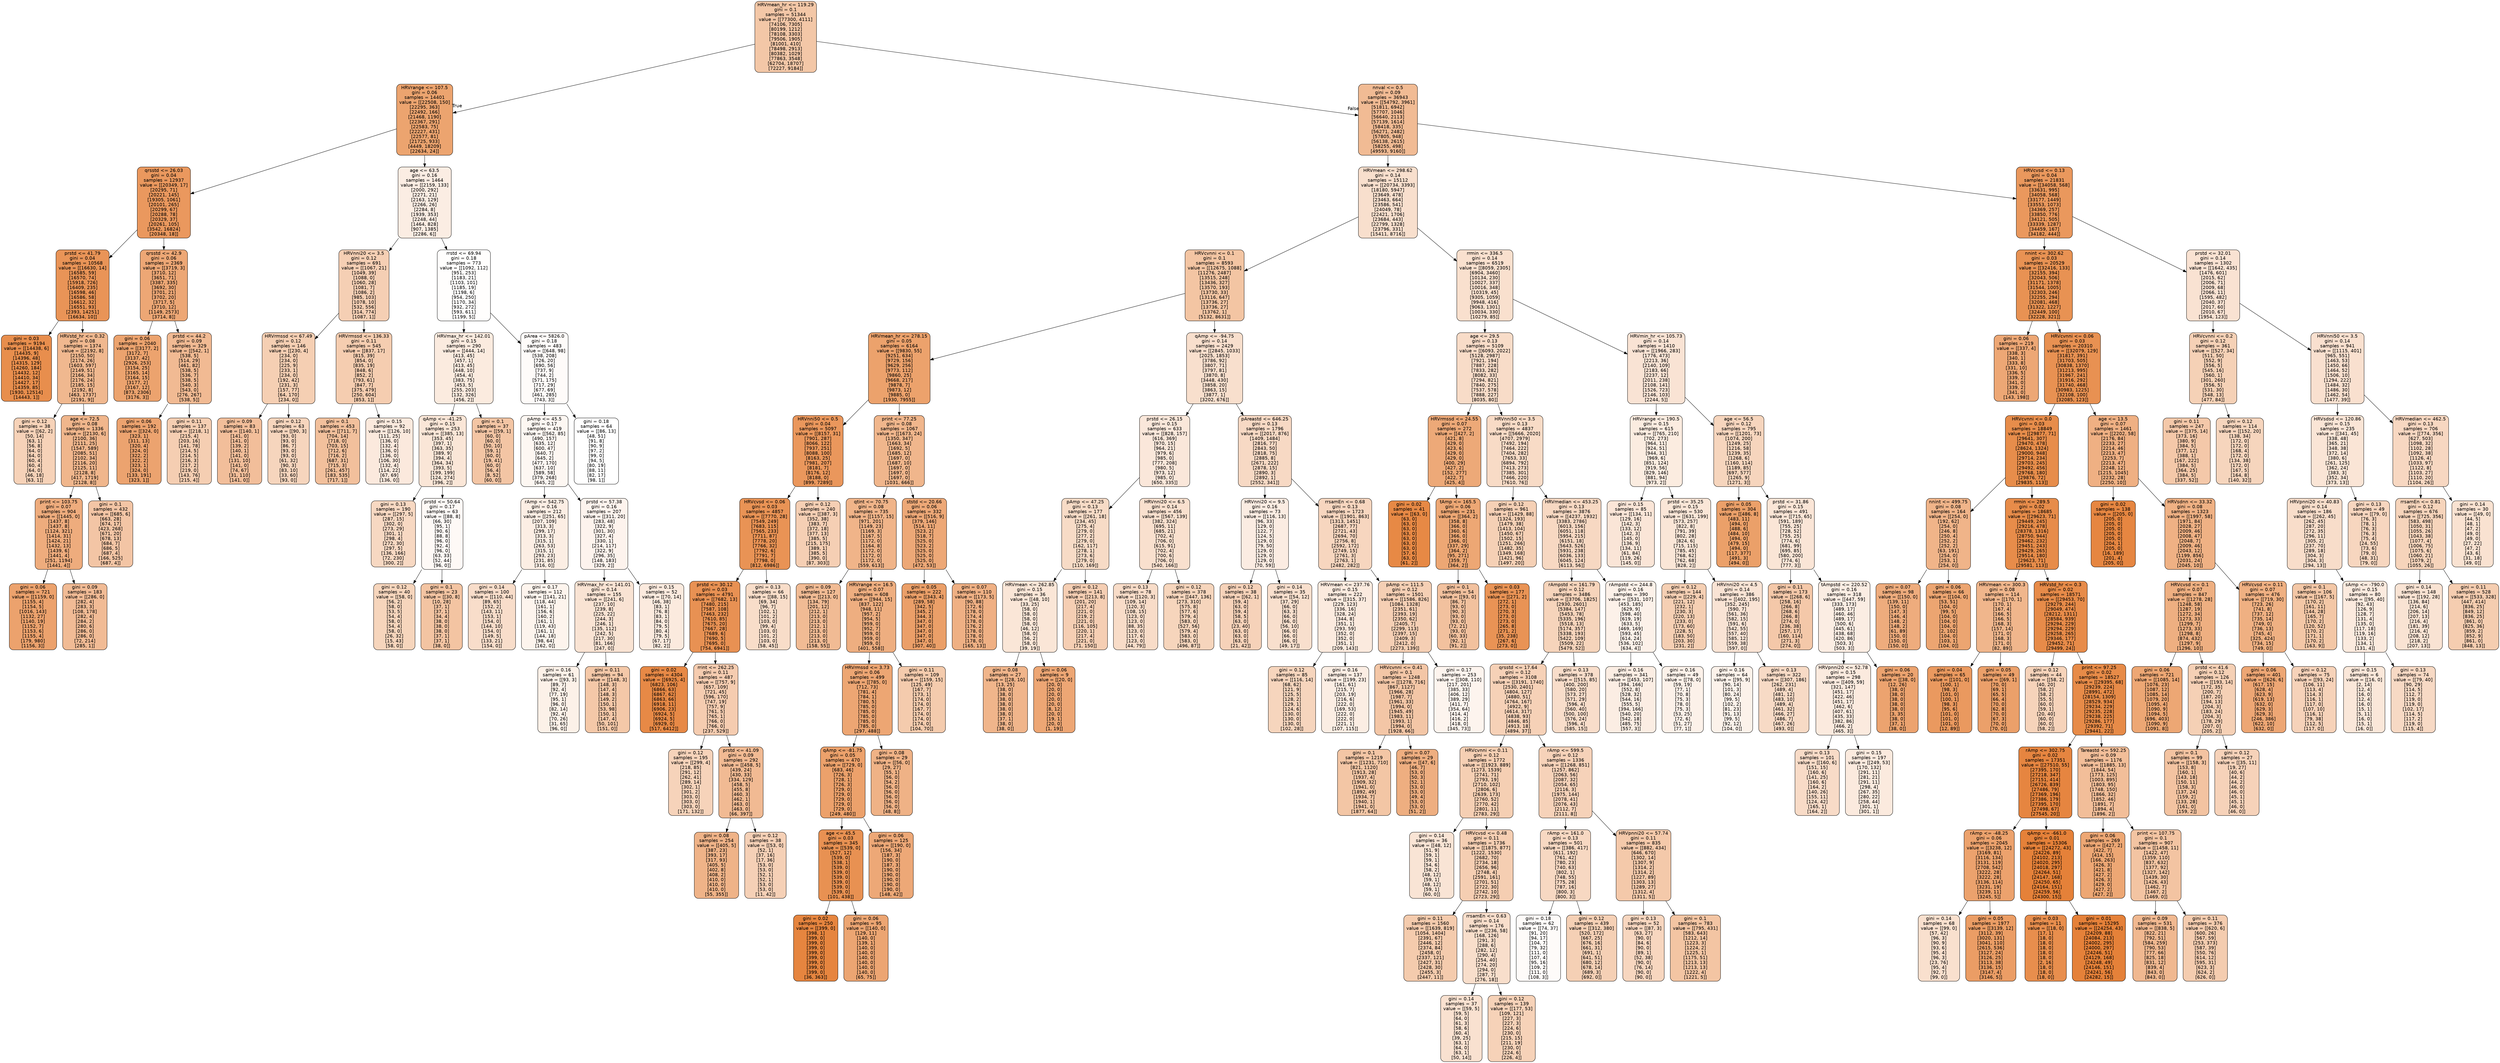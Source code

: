 digraph Tree {
node [shape=box, style="filled, rounded", color="black", fontname=helvetica] ;
edge [fontname=helvetica] ;
0 [label="HRVmean_hr <= 119.29\ngini = 0.1\nsamples = 51344\nvalue = [[77300, 4111]\n[74106, 7305]\n[80199, 1212]\n[78108, 3303]\n[79506, 1905]\n[81001, 410]\n[78498, 2913]\n[80382, 1029]\n[77863, 3548]\n[62704, 18707]\n[72227, 9184]]", fillcolor="#f3c7a7"] ;
1 [label="HRVrange <= 107.5\ngini = 0.06\nsamples = 14401\nvalue = [[22508, 150]\n[22295, 363]\n[22492, 166]\n[21468, 1190]\n[22367, 291]\n[22583, 75]\n[22227, 431]\n[22577, 81]\n[21725, 933]\n[4449, 18209]\n[22634, 24]]", fillcolor="#eca46f"] ;
0 -> 1 [labeldistance=2.5, labelangle=45, headlabel="True"] ;
9 [label="qrsstd <= 26.03\ngini = 0.04\nsamples = 12937\nvalue = [[20349, 17]\n[20295, 71]\n[20221, 145]\n[19305, 1061]\n[20101, 265]\n[20299, 67]\n[20288, 78]\n[20329, 37]\n[20261, 105]\n[3542, 16824]\n[20348, 18]]", fillcolor="#ea985e"] ;
1 -> 9 ;
31 [label="prstd <= 41.79\ngini = 0.04\nsamples = 10568\nvalue = [[16630, 14]\n[16585, 59]\n[16570, 74]\n[15918, 726]\n[16409, 235]\n[16598, 46]\n[16586, 58]\n[16612, 32]\n[16551, 93]\n[2393, 14251]\n[16634, 10]]", fillcolor="#e99457"] ;
9 -> 31 ;
33 [label="gini = 0.03\nsamples = 9194\nvalue = [[14438, 6]\n[14435, 9]\n[14396, 48]\n[14315, 129]\n[14260, 184]\n[14432, 12]\n[14410, 34]\n[14427, 17]\n[14359, 85]\n[1930, 12514]\n[14443, 1]]", fillcolor="#e88e4d"] ;
31 -> 33 ;
34 [label="HRVstd_hr <= 0.32\ngini = 0.08\nsamples = 1374\nvalue = [[2192, 8]\n[2150, 50]\n[2174, 26]\n[1603, 597]\n[2149, 51]\n[2166, 34]\n[2176, 24]\n[2185, 15]\n[2192, 8]\n[463, 1737]\n[2191, 9]]", fillcolor="#f0b88f"] ;
31 -> 34 ;
115 [label="gini = 0.12\nsamples = 38\nvalue = [[62, 2]\n[50, 14]\n[63, 1]\n[56, 8]\n[64, 0]\n[64, 0]\n[60, 4]\n[60, 4]\n[64, 0]\n[46, 18]\n[63, 1]]", fillcolor="#f6d2b8"] ;
34 -> 115 ;
116 [label="age <= 72.5\ngini = 0.08\nsamples = 1336\nvalue = [[2130, 6]\n[2100, 36]\n[2111, 25]\n[1547, 589]\n[2085, 51]\n[2102, 34]\n[2116, 20]\n[2125, 11]\n[2128, 8]\n[417, 1719]\n[2128, 8]]", fillcolor="#f0b68c"] ;
34 -> 116 ;
147 [label="print <= 103.75\ngini = 0.07\nsamples = 904\nvalue = [[1445, 0]\n[1437, 8]\n[1437, 8]\n[1124, 321]\n[1414, 31]\n[1424, 21]\n[1432, 13]\n[1439, 6]\n[1441, 4]\n[251, 1194]\n[1441, 4]]", fillcolor="#eeac7d"] ;
116 -> 147 ;
149 [label="gini = 0.06\nsamples = 721\nvalue = [[1159, 0]\n[1155, 4]\n[1154, 5]\n[1016, 143]\n[1132, 27]\n[1140, 19]\n[1152, 7]\n[1153, 6]\n[1155, 4]\n[179, 980]\n[1156, 3]]", fillcolor="#eca26d"] ;
147 -> 149 ;
150 [label="gini = 0.09\nsamples = 183\nvalue = [[286, 0]\n[282, 4]\n[283, 3]\n[108, 178]\n[282, 4]\n[284, 2]\n[280, 6]\n[286, 0]\n[286, 0]\n[72, 214]\n[285, 1]]", fillcolor="#f1bb95"] ;
147 -> 150 ;
148 [label="gini = 0.1\nsamples = 432\nvalue = [[685, 6]\n[663, 28]\n[674, 17]\n[423, 268]\n[671, 20]\n[678, 13]\n[684, 7]\n[686, 5]\n[687, 4]\n[166, 525]\n[687, 4]]", fillcolor="#f3c5a5"] ;
116 -> 148 ;
32 [label="qrsstd <= 42.9\ngini = 0.06\nsamples = 2369\nvalue = [[3719, 3]\n[3710, 12]\n[3651, 71]\n[3387, 335]\n[3692, 30]\n[3701, 21]\n[3702, 20]\n[3717, 5]\n[3710, 12]\n[1149, 2573]\n[3714, 8]]", fillcolor="#eda775"] ;
9 -> 32 ;
93 [label="gini = 0.06\nsamples = 2040\nvalue = [[3177, 2]\n[3172, 7]\n[3137, 42]\n[2926, 253]\n[3154, 25]\n[3165, 14]\n[3164, 15]\n[3177, 2]\n[3167, 12]\n[873, 2306]\n[3176, 3]]", fillcolor="#eca36e"] ;
32 -> 93 ;
94 [label="prstd <= 44.2\ngini = 0.09\nsamples = 329\nvalue = [[542, 1]\n[538, 5]\n[514, 29]\n[461, 82]\n[538, 5]\n[536, 7]\n[538, 5]\n[540, 3]\n[543, 0]\n[276, 267]\n[538, 5]]", fillcolor="#f1ba93"] ;
32 -> 94 ;
109 [label="gini = 0.06\nsamples = 192\nvalue = [[324, 0]\n[323, 1]\n[311, 13]\n[320, 4]\n[324, 0]\n[322, 2]\n[322, 2]\n[323, 1]\n[324, 0]\n[133, 191]\n[323, 1]]", fillcolor="#eca36f"] ;
94 -> 109 ;
110 [label="gini = 0.11\nsamples = 137\nvalue = [[218, 1]\n[215, 4]\n[203, 16]\n[141, 78]\n[214, 5]\n[214, 5]\n[216, 3]\n[217, 2]\n[219, 0]\n[143, 76]\n[215, 4]]", fillcolor="#f5ceb2"] ;
94 -> 110 ;
10 [label="age <= 63.5\ngini = 0.16\nsamples = 1464\nvalue = [[2159, 133]\n[2000, 292]\n[2271, 21]\n[2163, 129]\n[2266, 26]\n[2284, 8]\n[1939, 353]\n[2248, 44]\n[1464, 828]\n[907, 1385]\n[2286, 6]]", fillcolor="#fbede3"] ;
1 -> 10 ;
27 [label="HRVnni20 <= 3.5\ngini = 0.12\nsamples = 691\nvalue = [[1067, 21]\n[1049, 39]\n[1088, 0]\n[1060, 28]\n[1081, 7]\n[1086, 2]\n[985, 103]\n[1078, 10]\n[532, 556]\n[314, 774]\n[1087, 1]]", fillcolor="#f5cfb4"] ;
10 -> 27 ;
193 [label="HRVrmssd <= 67.49\ngini = 0.12\nsamples = 146\nvalue = [[230, 4]\n[234, 0]\n[234, 0]\n[225, 9]\n[233, 1]\n[234, 0]\n[192, 42]\n[231, 3]\n[157, 77]\n[64, 170]\n[234, 0]]", fillcolor="#f5cfb3"] ;
27 -> 193 ;
197 [label="gini = 0.09\nsamples = 83\nvalue = [[140, 1]\n[141, 0]\n[141, 0]\n[139, 2]\n[140, 1]\n[141, 0]\n[131, 10]\n[141, 0]\n[74, 67]\n[31, 110]\n[141, 0]]", fillcolor="#f2be9a"] ;
193 -> 197 ;
198 [label="gini = 0.12\nsamples = 63\nvalue = [[90, 3]\n[93, 0]\n[93, 0]\n[86, 7]\n[93, 0]\n[93, 0]\n[61, 32]\n[90, 3]\n[83, 10]\n[33, 60]\n[93, 0]]", fillcolor="#f6d5bd"] ;
193 -> 198 ;
194 [label="HRVrmssd <= 136.33\ngini = 0.11\nsamples = 545\nvalue = [[837, 17]\n[815, 39]\n[854, 0]\n[835, 19]\n[848, 6]\n[852, 2]\n[793, 61]\n[847, 7]\n[375, 479]\n[250, 604]\n[853, 1]]", fillcolor="#f5cdb0"] ;
27 -> 194 ;
195 [label="gini = 0.1\nsamples = 453\nvalue = [[711, 7]\n[704, 14]\n[718, 0]\n[703, 15]\n[712, 6]\n[716, 2]\n[687, 31]\n[715, 3]\n[261, 457]\n[183, 535]\n[717, 1]]", fillcolor="#f2c09c"] ;
194 -> 195 ;
196 [label="gini = 0.15\nsamples = 92\nvalue = [[126, 10]\n[111, 25]\n[136, 0]\n[132, 4]\n[136, 0]\n[136, 0]\n[106, 30]\n[132, 4]\n[114, 22]\n[67, 69]\n[136, 0]]", fillcolor="#fbe9dd"] ;
194 -> 196 ;
28 [label="rrstd <= 69.94\ngini = 0.18\nsamples = 773\nvalue = [[1092, 112]\n[951, 253]\n[1183, 21]\n[1103, 101]\n[1185, 19]\n[1198, 6]\n[954, 250]\n[1170, 34]\n[932, 272]\n[593, 611]\n[1199, 5]]", fillcolor="#fffefd"] ;
10 -> 28 ;
37 [label="HRVmax_hr <= 142.01\ngini = 0.15\nsamples = 290\nvalue = [[444, 14]\n[413, 45]\n[457, 1]\n[413, 45]\n[448, 10]\n[454, 4]\n[383, 75]\n[453, 5]\n[255, 203]\n[132, 326]\n[456, 2]]", fillcolor="#fbebdf"] ;
28 -> 37 ;
89 [label="qAmp <= -41.25\ngini = 0.15\nsamples = 253\nvalue = [[385, 13]\n[353, 45]\n[397, 1]\n[363, 35]\n[389, 9]\n[394, 4]\n[364, 34]\n[393, 5]\n[199, 199]\n[124, 274]\n[396, 2]]", fillcolor="#fae6d7"] ;
37 -> 89 ;
143 [label="gini = 0.13\nsamples = 190\nvalue = [[297, 5]\n[287, 15]\n[302, 0]\n[273, 29]\n[301, 1]\n[298, 4]\n[272, 30]\n[297, 5]\n[136, 166]\n[72, 230]\n[300, 2]]", fillcolor="#f7d8c2"] ;
89 -> 143 ;
144 [label="prstd <= 50.64\ngini = 0.17\nsamples = 63\nvalue = [[88, 8]\n[66, 30]\n[95, 1]\n[90, 6]\n[88, 8]\n[96, 0]\n[92, 4]\n[96, 0]\n[63, 33]\n[52, 44]\n[96, 0]]", fillcolor="#fef9f6"] ;
89 -> 144 ;
145 [label="gini = 0.12\nsamples = 40\nvalue = [[58, 0]\n[56, 2]\n[58, 0]\n[53, 5]\n[54, 4]\n[58, 0]\n[54, 4]\n[58, 0]\n[26, 32]\n[15, 43]\n[58, 0]]", fillcolor="#f6d5bc"] ;
144 -> 145 ;
146 [label="gini = 0.1\nsamples = 23\nvalue = [[30, 8]\n[10, 28]\n[37, 1]\n[37, 1]\n[34, 4]\n[38, 0]\n[38, 0]\n[38, 0]\n[37, 1]\n[37, 1]\n[38, 0]]", fillcolor="#f3c4a2"] ;
144 -> 146 ;
90 [label="gini = 0.1\nsamples = 37\nvalue = [[59, 1]\n[60, 0]\n[60, 0]\n[50, 10]\n[59, 1]\n[60, 0]\n[19, 41]\n[60, 0]\n[56, 4]\n[8, 52]\n[60, 0]]", fillcolor="#f3c5a4"] ;
37 -> 90 ;
38 [label="pArea <= 5826.0\ngini = 0.18\nsamples = 483\nvalue = [[648, 98]\n[538, 208]\n[726, 20]\n[690, 56]\n[737, 9]\n[744, 2]\n[571, 175]\n[717, 29]\n[677, 69]\n[461, 285]\n[743, 3]]", fillcolor="#fefbf9"] ;
28 -> 38 ;
125 [label="pAmp <= 45.5\ngini = 0.17\nsamples = 419\nvalue = [[562, 85]\n[490, 157]\n[635, 12]\n[600, 47]\n[640, 7]\n[645, 2]\n[477, 170]\n[637, 10]\n[589, 58]\n[379, 268]\n[645, 2]]", fillcolor="#fdf7f2"] ;
38 -> 125 ;
127 [label="rAmp <= 542.75\ngini = 0.16\nsamples = 212\nvalue = [[251, 65]\n[207, 109]\n[313, 3]\n[299, 17]\n[313, 3]\n[315, 1]\n[263, 53]\n[315, 1]\n[293, 23]\n[231, 85]\n[316, 0]]", fillcolor="#fceee4"] ;
125 -> 127 ;
191 [label="gini = 0.14\nsamples = 100\nvalue = [[110, 44]\n[89, 65]\n[152, 2]\n[143, 11]\n[153, 1]\n[154, 0]\n[144, 10]\n[154, 0]\n[149, 5]\n[133, 21]\n[154, 0]]", fillcolor="#f8ddca"] ;
127 -> 191 ;
192 [label="gini = 0.17\nsamples = 112\nvalue = [[141, 21]\n[118, 44]\n[161, 1]\n[156, 6]\n[160, 2]\n[161, 1]\n[119, 43]\n[161, 1]\n[144, 18]\n[98, 64]\n[162, 0]]", fillcolor="#fdf4ed"] ;
127 -> 192 ;
128 [label="prstd <= 57.38\ngini = 0.16\nsamples = 207\nvalue = [[311, 20]\n[283, 48]\n[322, 9]\n[301, 30]\n[327, 4]\n[330, 1]\n[214, 117]\n[322, 9]\n[296, 35]\n[148, 183]\n[329, 2]]", fillcolor="#fdf3ed"] ;
125 -> 128 ;
129 [label="HRVmax_hr <= 141.01\ngini = 0.14\nsamples = 155\nvalue = [[241, 6]\n[237, 10]\n[239, 8]\n[225, 22]\n[244, 3]\n[246, 1]\n[135, 112]\n[242, 5]\n[217, 30]\n[81, 166]\n[247, 0]]", fillcolor="#f9e3d3"] ;
128 -> 129 ;
131 [label="gini = 0.16\nsamples = 61\nvalue = [[93, 3]\n[89, 7]\n[92, 4]\n[77, 19]\n[95, 1]\n[96, 0]\n[82, 14]\n[92, 4]\n[70, 26]\n[31, 65]\n[96, 0]]", fillcolor="#fcf1e8"] ;
129 -> 131 ;
132 [label="gini = 0.11\nsamples = 94\nvalue = [[148, 3]\n[148, 3]\n[147, 4]\n[148, 3]\n[149, 2]\n[150, 1]\n[53, 98]\n[150, 1]\n[147, 4]\n[50, 101]\n[151, 0]]", fillcolor="#f4c8a8"] ;
129 -> 132 ;
130 [label="gini = 0.15\nsamples = 52\nvalue = [[70, 14]\n[46, 38]\n[83, 1]\n[76, 8]\n[83, 1]\n[84, 0]\n[79, 5]\n[80, 4]\n[79, 5]\n[67, 17]\n[82, 2]]", fillcolor="#fbeade"] ;
128 -> 130 ;
126 [label="gini = 0.18\nsamples = 64\nvalue = [[86, 13]\n[48, 51]\n[91, 8]\n[90, 9]\n[97, 2]\n[99, 0]\n[94, 5]\n[80, 19]\n[88, 11]\n[82, 17]\n[98, 1]]", fillcolor="#ffffff"] ;
38 -> 126 ;
2 [label="nnval <= 0.5\ngini = 0.09\nsamples = 36943\nvalue = [[54792, 3961]\n[51811, 6942]\n[57707, 1046]\n[56640, 2113]\n[57139, 1614]\n[58418, 335]\n[56271, 2482]\n[57805, 948]\n[56138, 2615]\n[58255, 498]\n[49593, 9160]]", fillcolor="#f1bb94"] ;
0 -> 2 [labeldistance=2.5, labelangle=-45, headlabel="False"] ;
3 [label="HRVmean <= 298.62\ngini = 0.14\nsamples = 15112\nvalue = [[20734, 3393]\n[18180, 5947]\n[23649, 478]\n[23463, 664]\n[23586, 541]\n[24049, 78]\n[22421, 1706]\n[23684, 443]\n[22799, 1328]\n[23796, 331]\n[15411, 8716]]", fillcolor="#f8dfcd"] ;
2 -> 3 ;
5 [label="HRVcvnni <= 0.1\ngini = 0.1\nsamples = 8593\nvalue = [[12675, 1088]\n[11276, 2487]\n[13515, 248]\n[13436, 327]\n[13570, 193]\n[13730, 33]\n[13116, 647]\n[13736, 27]\n[13736, 27]\n[13762, 1]\n[5132, 8631]]", fillcolor="#f3c5a3"] ;
3 -> 5 ;
7 [label="HRVmean_hr <= 278.15\ngini = 0.05\nsamples = 6164\nvalue = [[9830, 55]\n[9251, 634]\n[9729, 156]\n[9629, 256]\n[9773, 112]\n[9860, 25]\n[9668, 217]\n[9878, 7]\n[9873, 12]\n[9885, 0]\n[1930, 7955]]", fillcolor="#eca26c"] ;
5 -> 7 ;
11 [label="HRVnni50 <= 0.5\ngini = 0.04\nsamples = 5097\nvalue = [[8157, 31]\n[7901, 287]\n[8066, 122]\n[7937, 251]\n[8088, 100]\n[8163, 25]\n[7981, 207]\n[8181, 7]\n[8176, 12]\n[8188, 0]\n[899, 7289]]", fillcolor="#ea975c"] ;
7 -> 11 ;
35 [label="HRVcvsd <= 0.06\ngini = 0.03\nsamples = 4857\nvalue = [[7770, 28]\n[7549, 249]\n[7683, 115]\n[7565, 233]\n[7711, 87]\n[7778, 20]\n[7766, 32]\n[7792, 6]\n[7791, 7]\n[7798, 0]\n[812, 6986]]", fillcolor="#e99355"] ;
11 -> 35 ;
69 [label="prstd <= 30.12\ngini = 0.03\nsamples = 4791\nvalue = [[7682, 13]\n[7480, 215]\n[7587, 108]\n[7463, 232]\n[7610, 85]\n[7675, 20]\n[7667, 28]\n[7689, 6]\n[7690, 5]\n[7695, 0]\n[754, 6941]]", fillcolor="#e89153"] ;
35 -> 69 ;
71 [label="gini = 0.02\nsamples = 4304\nvalue = [[6925, 4]\n[6823, 106]\n[6866, 63]\n[6867, 62]\n[6863, 66]\n[6918, 11]\n[6906, 23]\n[6924, 5]\n[6924, 5]\n[6929, 0]\n[517, 6412]]", fillcolor="#e78946"] ;
69 -> 71 ;
72 [label="rrint <= 262.25\ngini = 0.11\nsamples = 487\nvalue = [[757, 9]\n[657, 109]\n[721, 45]\n[596, 170]\n[747, 19]\n[757, 9]\n[761, 5]\n[765, 1]\n[766, 0]\n[766, 0]\n[237, 529]]", fillcolor="#f5ccb0"] ;
69 -> 72 ;
73 [label="gini = 0.12\nsamples = 195\nvalue = [[299, 4]\n[218, 85]\n[291, 12]\n[262, 41]\n[289, 14]\n[302, 1]\n[301, 2]\n[303, 0]\n[303, 0]\n[303, 0]\n[171, 132]]", fillcolor="#f6d3ba"] ;
72 -> 73 ;
74 [label="prstd <= 41.09\ngini = 0.09\nsamples = 292\nvalue = [[458, 5]\n[439, 24]\n[430, 33]\n[334, 129]\n[458, 5]\n[455, 8]\n[460, 3]\n[462, 1]\n[463, 0]\n[463, 0]\n[66, 397]]", fillcolor="#f1ba93"] ;
72 -> 74 ;
185 [label="gini = 0.08\nsamples = 254\nvalue = [[405, 5]\n[387, 23]\n[393, 17]\n[317, 93]\n[405, 5]\n[402, 8]\n[408, 2]\n[410, 0]\n[410, 0]\n[410, 0]\n[55, 355]]", fillcolor="#efb388"] ;
74 -> 185 ;
186 [label="gini = 0.12\nsamples = 38\nvalue = [[53, 0]\n[52, 1]\n[37, 16]\n[17, 36]\n[53, 0]\n[53, 0]\n[52, 1]\n[52, 1]\n[53, 0]\n[53, 0]\n[11, 42]]", fillcolor="#f5d0b6"] ;
74 -> 186 ;
70 [label="gini = 0.13\nsamples = 66\nvalue = [[88, 15]\n[69, 34]\n[96, 7]\n[102, 1]\n[101, 2]\n[103, 0]\n[99, 4]\n[103, 0]\n[101, 2]\n[103, 0]\n[58, 45]]", fillcolor="#f8ddc9"] ;
35 -> 70 ;
36 [label="gini = 0.12\nsamples = 240\nvalue = [[387, 3]\n[352, 38]\n[383, 7]\n[372, 18]\n[377, 13]\n[385, 5]\n[215, 175]\n[389, 1]\n[385, 5]\n[390, 0]\n[87, 303]]", fillcolor="#f5cfb4"] ;
11 -> 36 ;
12 [label="print <= 77.25\ngini = 0.08\nsamples = 1067\nvalue = [[1673, 24]\n[1350, 347]\n[1663, 34]\n[1692, 5]\n[1685, 12]\n[1697, 0]\n[1687, 10]\n[1697, 0]\n[1697, 0]\n[1697, 0]\n[1031, 666]]", fillcolor="#f0b68c"] ;
7 -> 12 ;
47 [label="qtint <= 70.75\ngini = 0.08\nsamples = 735\nvalue = [[1157, 15]\n[971, 201]\n[1149, 23]\n[1169, 3]\n[1167, 5]\n[1172, 0]\n[1164, 8]\n[1172, 0]\n[1172, 0]\n[1172, 0]\n[559, 613]]", fillcolor="#f0b489"] ;
12 -> 47 ;
91 [label="gini = 0.09\nsamples = 127\nvalue = [[213, 0]\n[134, 79]\n[201, 12]\n[212, 1]\n[213, 0]\n[213, 0]\n[212, 1]\n[213, 0]\n[213, 0]\n[213, 0]\n[158, 55]]", fillcolor="#f1bb94"] ;
47 -> 91 ;
92 [label="HRVrange <= 16.5\ngini = 0.07\nsamples = 608\nvalue = [[944, 15]\n[837, 122]\n[948, 11]\n[957, 2]\n[954, 5]\n[959, 0]\n[952, 7]\n[959, 0]\n[959, 0]\n[959, 0]\n[401, 558]]", fillcolor="#eeae80"] ;
47 -> 92 ;
177 [label="HRVrmssd <= 3.73\ngini = 0.06\nsamples = 499\nvalue = [[785, 0]\n[712, 73]\n[781, 4]\n[784, 1]\n[780, 5]\n[785, 0]\n[785, 0]\n[785, 0]\n[785, 0]\n[785, 0]\n[297, 488]]", fillcolor="#eda673"] ;
92 -> 177 ;
179 [label="qAmp <= -81.75\ngini = 0.05\nsamples = 470\nvalue = [[729, 0]\n[683, 46]\n[726, 3]\n[728, 1]\n[726, 3]\n[729, 0]\n[729, 0]\n[729, 0]\n[729, 0]\n[729, 0]\n[249, 480]]", fillcolor="#eca16b"] ;
177 -> 179 ;
181 [label="age <= 45.5\ngini = 0.03\nsamples = 345\nvalue = [[539, 0]\n[527, 12]\n[539, 0]\n[538, 1]\n[539, 0]\n[539, 0]\n[539, 0]\n[539, 0]\n[539, 0]\n[539, 0]\n[101, 438]]", fillcolor="#e89152"] ;
179 -> 181 ;
183 [label="gini = 0.02\nsamples = 250\nvalue = [[399, 0]\n[398, 1]\n[399, 0]\n[399, 0]\n[399, 0]\n[399, 0]\n[399, 0]\n[399, 0]\n[399, 0]\n[399, 0]\n[36, 363]]", fillcolor="#e6853f"] ;
181 -> 183 ;
184 [label="gini = 0.06\nsamples = 95\nvalue = [[140, 0]\n[129, 11]\n[140, 0]\n[139, 1]\n[140, 0]\n[140, 0]\n[140, 0]\n[140, 0]\n[140, 0]\n[140, 0]\n[65, 75]]", fillcolor="#eca572"] ;
181 -> 184 ;
182 [label="gini = 0.06\nsamples = 125\nvalue = [[190, 0]\n[156, 34]\n[187, 3]\n[190, 0]\n[187, 3]\n[190, 0]\n[190, 0]\n[190, 0]\n[190, 0]\n[190, 0]\n[148, 42]]", fillcolor="#eda877"] ;
179 -> 182 ;
180 [label="gini = 0.08\nsamples = 29\nvalue = [[56, 0]\n[29, 27]\n[55, 1]\n[56, 0]\n[54, 2]\n[56, 0]\n[56, 0]\n[56, 0]\n[56, 0]\n[56, 0]\n[48, 8]]", fillcolor="#efb286"] ;
177 -> 180 ;
178 [label="gini = 0.11\nsamples = 109\nvalue = [[159, 15]\n[125, 49]\n[167, 7]\n[173, 1]\n[174, 0]\n[174, 0]\n[167, 7]\n[174, 0]\n[174, 0]\n[174, 0]\n[104, 70]]", fillcolor="#f4cbad"] ;
92 -> 178 ;
48 [label="ststd <= 20.66\ngini = 0.06\nsamples = 332\nvalue = [[516, 9]\n[379, 146]\n[514, 11]\n[523, 2]\n[518, 7]\n[525, 0]\n[523, 2]\n[525, 0]\n[525, 0]\n[525, 0]\n[472, 53]]", fillcolor="#eda877"] ;
12 -> 48 ;
189 [label="gini = 0.05\nsamples = 222\nvalue = [[343, 4]\n[289, 58]\n[342, 5]\n[345, 2]\n[344, 3]\n[347, 0]\n[347, 0]\n[347, 0]\n[347, 0]\n[347, 0]\n[307, 40]]", fillcolor="#eb9f68"] ;
48 -> 189 ;
190 [label="gini = 0.07\nsamples = 110\nvalue = [[173, 5]\n[90, 88]\n[172, 6]\n[178, 0]\n[174, 4]\n[178, 0]\n[176, 2]\n[178, 0]\n[178, 0]\n[178, 0]\n[165, 13]]", fillcolor="#efb084"] ;
48 -> 190 ;
8 [label="qAmp <= -94.75\ngini = 0.14\nsamples = 2429\nvalue = [[2845, 1033]\n[2025, 1853]\n[3786, 92]\n[3807, 71]\n[3797, 81]\n[3870, 8]\n[3448, 430]\n[3858, 20]\n[3863, 15]\n[3877, 1]\n[3202, 676]]", fillcolor="#f8dfcd"] ;
5 -> 8 ;
39 [label="prstd <= 26.15\ngini = 0.15\nsamples = 633\nvalue = [[828, 157]\n[616, 369]\n[970, 15]\n[964, 21]\n[979, 6]\n[985, 0]\n[777, 208]\n[980, 5]\n[973, 12]\n[985, 0]\n[650, 335]]", fillcolor="#fae7da"] ;
8 -> 39 ;
49 [label="pAmp <= 47.25\ngini = 0.13\nsamples = 177\nvalue = [[261, 18]\n[234, 45]\n[275, 4]\n[279, 0]\n[277, 2]\n[279, 0]\n[162, 117]\n[278, 1]\n[273, 6]\n[279, 0]\n[110, 169]]", fillcolor="#f7dbc6"] ;
39 -> 49 ;
151 [label="HRVmean <= 262.85\ngini = 0.15\nsamples = 36\nvalue = [[48, 10]\n[33, 25]\n[58, 0]\n[58, 0]\n[58, 0]\n[58, 0]\n[46, 12]\n[58, 0]\n[56, 2]\n[58, 0]\n[39, 19]]", fillcolor="#fae6d7"] ;
49 -> 151 ;
153 [label="gini = 0.08\nsamples = 27\nvalue = [[28, 10]\n[13, 25]\n[38, 0]\n[38, 0]\n[38, 0]\n[38, 0]\n[38, 0]\n[38, 0]\n[37, 1]\n[38, 0]\n[38, 0]]", fillcolor="#f0b58b"] ;
151 -> 153 ;
154 [label="gini = 0.06\nsamples = 9\nvalue = [[20, 0]\n[20, 0]\n[20, 0]\n[20, 0]\n[20, 0]\n[20, 0]\n[8, 12]\n[20, 0]\n[19, 1]\n[20, 0]\n[1, 19]]", fillcolor="#eda674"] ;
151 -> 154 ;
152 [label="gini = 0.12\nsamples = 141\nvalue = [[213, 8]\n[201, 20]\n[217, 4]\n[221, 0]\n[219, 2]\n[221, 0]\n[116, 105]\n[220, 1]\n[217, 4]\n[221, 0]\n[71, 150]]", fillcolor="#f5ceb3"] ;
49 -> 152 ;
50 [label="HRVnni20 <= 6.5\ngini = 0.14\nsamples = 456\nvalue = [[567, 139]\n[382, 324]\n[695, 11]\n[685, 21]\n[702, 4]\n[706, 0]\n[615, 91]\n[702, 4]\n[700, 6]\n[706, 0]\n[540, 166]]", fillcolor="#f9e0ce"] ;
39 -> 50 ;
53 [label="gini = 0.13\nsamples = 78\nvalue = [[120, 3]\n[109, 14]\n[120, 3]\n[108, 15]\n[123, 0]\n[123, 0]\n[88, 35]\n[123, 0]\n[117, 6]\n[123, 0]\n[44, 79]]", fillcolor="#f8dcc8"] ;
50 -> 53 ;
54 [label="gini = 0.12\nsamples = 378\nvalue = [[447, 136]\n[273, 310]\n[575, 8]\n[577, 6]\n[579, 4]\n[583, 0]\n[527, 56]\n[579, 4]\n[583, 0]\n[583, 0]\n[496, 87]]", fillcolor="#f6d5bc"] ;
50 -> 54 ;
40 [label="pAreastd <= 646.25\ngini = 0.13\nsamples = 1796\nvalue = [[2017, 876]\n[1409, 1484]\n[2816, 77]\n[2843, 50]\n[2818, 75]\n[2885, 8]\n[2671, 222]\n[2878, 15]\n[2890, 3]\n[2892, 1]\n[2552, 341]]", fillcolor="#f7d9c4"] ;
8 -> 40 ;
61 [label="HRVnni20 <= 9.5\ngini = 0.16\nsamples = 73\nvalue = [[116, 13]\n[96, 33]\n[129, 0]\n[122, 7]\n[124, 5]\n[129, 0]\n[79, 50]\n[129, 0]\n[129, 0]\n[129, 0]\n[70, 59]]", fillcolor="#fbece2"] ;
40 -> 61 ;
123 [label="gini = 0.12\nsamples = 38\nvalue = [[62, 1]\n[59, 4]\n[63, 0]\n[59, 4]\n[58, 5]\n[63, 0]\n[23, 40]\n[63, 0]\n[63, 0]\n[63, 0]\n[21, 42]]", fillcolor="#f6d2b9"] ;
61 -> 123 ;
124 [label="gini = 0.14\nsamples = 35\nvalue = [[54, 12]\n[37, 29]\n[66, 0]\n[63, 3]\n[66, 0]\n[66, 0]\n[56, 10]\n[66, 0]\n[66, 0]\n[66, 0]\n[49, 17]]", fillcolor="#f8dfcd"] ;
61 -> 124 ;
62 [label="rrsamEn <= 0.68\ngini = 0.13\nsamples = 1723\nvalue = [[1901, 863]\n[1313, 1451]\n[2687, 77]\n[2721, 43]\n[2694, 70]\n[2756, 8]\n[2592, 172]\n[2749, 15]\n[2761, 3]\n[2763, 1]\n[2482, 282]]", fillcolor="#f7d6bf"] ;
40 -> 62 ;
63 [label="HRVmean <= 237.76\ngini = 0.15\nsamples = 222\nvalue = [[315, 37]\n[229, 123]\n[336, 16]\n[328, 24]\n[344, 8]\n[351, 1]\n[293, 59]\n[352, 0]\n[352, 0]\n[351, 1]\n[209, 143]]", fillcolor="#fbeade"] ;
62 -> 63 ;
163 [label="gini = 0.12\nsamples = 85\nvalue = [[116, 14]\n[68, 62]\n[121, 9]\n[125, 5]\n[128, 2]\n[129, 1]\n[124, 6]\n[130, 0]\n[130, 0]\n[130, 0]\n[102, 28]]", fillcolor="#f6d5bd"] ;
63 -> 163 ;
164 [label="gini = 0.16\nsamples = 137\nvalue = [[199, 23]\n[161, 61]\n[215, 7]\n[203, 19]\n[216, 6]\n[222, 0]\n[169, 53]\n[222, 0]\n[222, 0]\n[221, 1]\n[107, 115]]", fillcolor="#fbede3"] ;
63 -> 164 ;
64 [label="pAmp <= 111.5\ngini = 0.12\nsamples = 1501\nvalue = [[1586, 826]\n[1084, 1328]\n[2351, 61]\n[2393, 19]\n[2350, 62]\n[2405, 7]\n[2299, 113]\n[2397, 15]\n[2409, 3]\n[2412, 0]\n[2273, 139]]", fillcolor="#f5cfb4"] ;
62 -> 64 ;
117 [label="HRVcvnni <= 0.41\ngini = 0.1\nsamples = 1248\nvalue = [[1278, 716]\n[867, 1127]\n[1966, 28]\n[1987, 7]\n[1961, 33]\n[1994, 0]\n[1945, 49]\n[1983, 11]\n[1993, 1]\n[1994, 0]\n[1928, 66]]", fillcolor="#f3c6a6"] ;
64 -> 117 ;
173 [label="gini = 0.1\nsamples = 1219\nvalue = [[1231, 710]\n[821, 1120]\n[1913, 28]\n[1937, 4]\n[1909, 32]\n[1941, 0]\n[1892, 49]\n[1934, 7]\n[1940, 1]\n[1941, 0]\n[1877, 64]]", fillcolor="#f3c6a5"] ;
117 -> 173 ;
174 [label="gini = 0.07\nsamples = 29\nvalue = [[47, 6]\n[46, 7]\n[53, 0]\n[50, 3]\n[52, 1]\n[53, 0]\n[53, 0]\n[49, 4]\n[53, 0]\n[53, 0]\n[51, 2]]", fillcolor="#eeae80"] ;
117 -> 174 ;
118 [label="gini = 0.17\nsamples = 253\nvalue = [[308, 110]\n[217, 201]\n[385, 33]\n[406, 12]\n[389, 29]\n[411, 7]\n[354, 64]\n[414, 4]\n[416, 2]\n[418, 0]\n[345, 73]]", fillcolor="#fdf4ee"] ;
64 -> 118 ;
6 [label="rrmin <= 336.5\ngini = 0.14\nsamples = 6519\nvalue = [[8059, 2305]\n[6904, 3460]\n[10134, 230]\n[10027, 337]\n[10016, 348]\n[10319, 45]\n[9305, 1059]\n[9948, 416]\n[9063, 1301]\n[10034, 330]\n[10279, 85]]", fillcolor="#f9e0ce"] ;
3 -> 6 ;
15 [label="age <= 29.5\ngini = 0.13\nsamples = 5109\nvalue = [[6093, 2022]\n[5128, 2987]\n[7921, 194]\n[7887, 228]\n[7833, 282]\n[8082, 33]\n[7294, 821]\n[7840, 275]\n[7537, 578]\n[7888, 227]\n[8035, 80]]", fillcolor="#f8dcc8"] ;
6 -> 15 ;
17 [label="HRVrmssd <= 24.55\ngini = 0.07\nsamples = 272\nvalue = [[427, 2]\n[421, 8]\n[429, 0]\n[423, 6]\n[429, 0]\n[429, 0]\n[400, 29]\n[427, 2]\n[152, 277]\n[422, 7]\n[425, 4]]", fillcolor="#eda978"] ;
15 -> 17 ;
111 [label="gini = 0.02\nsamples = 41\nvalue = [[63, 0]\n[63, 0]\n[63, 0]\n[63, 0]\n[63, 0]\n[63, 0]\n[63, 0]\n[63, 0]\n[57, 6]\n[63, 0]\n[61, 2]]", fillcolor="#e78945"] ;
17 -> 111 ;
112 [label="tAmp <= 165.5\ngini = 0.06\nsamples = 231\nvalue = [[364, 2]\n[358, 8]\n[366, 0]\n[360, 6]\n[366, 0]\n[366, 0]\n[337, 29]\n[364, 2]\n[95, 271]\n[359, 7]\n[364, 2]]", fillcolor="#eda774"] ;
17 -> 112 ;
113 [label="gini = 0.1\nsamples = 54\nvalue = [[93, 0]\n[86, 7]\n[93, 0]\n[90, 3]\n[93, 0]\n[93, 0]\n[72, 21]\n[93, 0]\n[60, 33]\n[92, 1]\n[91, 2]]", fillcolor="#f2c19e"] ;
112 -> 113 ;
114 [label="gini = 0.03\nsamples = 177\nvalue = [[271, 2]\n[272, 1]\n[273, 0]\n[270, 3]\n[273, 0]\n[273, 0]\n[265, 8]\n[271, 2]\n[35, 238]\n[267, 6]\n[273, 0]]", fillcolor="#e99355"] ;
112 -> 114 ;
18 [label="HRVnni50 <= 3.5\ngini = 0.13\nsamples = 4837\nvalue = [[5666, 2020]\n[4707, 2979]\n[7492, 194]\n[7464, 222]\n[7404, 282]\n[7653, 33]\n[6894, 792]\n[7413, 273]\n[7385, 301]\n[7466, 220]\n[7610, 76]]", fillcolor="#f8dbc6"] ;
15 -> 18 ;
19 [label="gini = 0.12\nsamples = 961\nvalue = [[1429, 88]\n[1324, 193]\n[1479, 38]\n[1413, 104]\n[1450, 67]\n[1502, 15]\n[1251, 266]\n[1482, 35]\n[1349, 168]\n[1421, 96]\n[1497, 20]]", fillcolor="#f5d0b5"] ;
18 -> 19 ;
20 [label="HRVmedian <= 453.25\ngini = 0.13\nsamples = 3876\nvalue = [[4237, 1932]\n[3383, 2786]\n[6013, 156]\n[6051, 118]\n[5954, 215]\n[6151, 18]\n[5643, 526]\n[5931, 238]\n[6036, 133]\n[6045, 124]\n[6113, 56]]", fillcolor="#f7d8c2"] ;
18 -> 20 ;
45 [label="rAmpstd <= 161.79\ngini = 0.12\nsamples = 3486\nvalue = [[3706, 1825]\n[2930, 2601]\n[5384, 147]\n[5453, 78]\n[5335, 196]\n[5518, 13]\n[5174, 357]\n[5338, 193]\n[5422, 109]\n[5509, 22]\n[5479, 52]]", fillcolor="#f6d4bb"] ;
20 -> 45 ;
55 [label="qrsstd <= 17.64\ngini = 0.12\nsamples = 3108\nvalue = [[3191, 1740]\n[2530, 2401]\n[4804, 127]\n[4880, 51]\n[4764, 167]\n[4922, 9]\n[4614, 317]\n[4838, 93]\n[4846, 85]\n[4913, 18]\n[4894, 37]]", fillcolor="#f6d1b7"] ;
45 -> 55 ;
75 [label="HRVcvnni <= 0.11\ngini = 0.12\nsamples = 1772\nvalue = [[1923, 889]\n[1273, 1539]\n[2741, 71]\n[2793, 19]\n[2710, 102]\n[2806, 6]\n[2639, 173]\n[2760, 52]\n[2770, 42]\n[2801, 11]\n[2783, 29]]", fillcolor="#f5cfb3"] ;
55 -> 75 ;
167 [label="gini = 0.14\nsamples = 36\nvalue = [[48, 12]\n[51, 9]\n[59, 1]\n[59, 1]\n[54, 6]\n[58, 2]\n[48, 12]\n[59, 1]\n[48, 12]\n[59, 1]\n[60, 0]]", fillcolor="#f9e4d5"] ;
75 -> 167 ;
168 [label="HRVcvsd <= 0.48\ngini = 0.11\nsamples = 1736\nvalue = [[1875, 877]\n[1222, 1530]\n[2682, 70]\n[2734, 18]\n[2656, 96]\n[2748, 4]\n[2591, 161]\n[2701, 51]\n[2722, 30]\n[2742, 10]\n[2723, 29]]", fillcolor="#f5ceb2"] ;
75 -> 168 ;
169 [label="gini = 0.11\nsamples = 1560\nvalue = [[1639, 819]\n[1054, 1404]\n[2391, 67]\n[2446, 12]\n[2374, 84]\n[2458, 0]\n[2337, 121]\n[2427, 31]\n[2428, 30]\n[2455, 3]\n[2447, 11]]", fillcolor="#f4cbad"] ;
168 -> 169 ;
170 [label="rrsamEn <= 0.63\ngini = 0.14\nsamples = 176\nvalue = [[236, 58]\n[168, 126]\n[291, 3]\n[288, 6]\n[282, 12]\n[290, 4]\n[254, 40]\n[274, 20]\n[294, 0]\n[287, 7]\n[276, 18]]", fillcolor="#f8decb"] ;
168 -> 170 ;
171 [label="gini = 0.14\nsamples = 37\nvalue = [[59, 5]\n[59, 5]\n[64, 0]\n[61, 3]\n[58, 6]\n[60, 4]\n[39, 25]\n[63, 1]\n[64, 0]\n[63, 1]\n[50, 14]]", fillcolor="#f9e1d0"] ;
170 -> 171 ;
172 [label="gini = 0.12\nsamples = 139\nvalue = [[177, 53]\n[109, 121]\n[227, 3]\n[227, 3]\n[224, 6]\n[230, 0]\n[215, 15]\n[211, 19]\n[230, 0]\n[224, 6]\n[226, 4]]", fillcolor="#f6d2b8"] ;
170 -> 172 ;
76 [label="rAmp <= 599.5\ngini = 0.12\nsamples = 1336\nvalue = [[1268, 851]\n[1257, 862]\n[2063, 56]\n[2087, 32]\n[2054, 65]\n[2116, 3]\n[1975, 144]\n[2078, 41]\n[2076, 43]\n[2112, 7]\n[2111, 8]]", fillcolor="#f6d2b9"] ;
55 -> 76 ;
77 [label="rAmp <= 161.0\ngini = 0.13\nsamples = 501\nvalue = [[386, 417]\n[611, 192]\n[761, 42]\n[780, 23]\n[740, 63]\n[802, 1]\n[748, 55]\n[775, 28]\n[787, 16]\n[800, 3]\n[800, 3]]", fillcolor="#f7d8c2"] ;
76 -> 77 ;
175 [label="gini = 0.18\nsamples = 62\nvalue = [[74, 37]\n[91, 20]\n[94, 17]\n[104, 7]\n[79, 32]\n[111, 0]\n[107, 4]\n[95, 16]\n[109, 2]\n[111, 0]\n[108, 3]]", fillcolor="#fefbf9"] ;
77 -> 175 ;
176 [label="gini = 0.12\nsamples = 439\nvalue = [[312, 380]\n[520, 172]\n[667, 25]\n[676, 16]\n[661, 31]\n[691, 1]\n[641, 51]\n[680, 12]\n[678, 14]\n[689, 3]\n[692, 0]]", fillcolor="#f5d0b5"] ;
77 -> 176 ;
78 [label="HRVpnni20 <= 57.74\ngini = 0.11\nsamples = 835\nvalue = [[882, 434]\n[646, 670]\n[1302, 14]\n[1307, 9]\n[1314, 2]\n[1314, 2]\n[1227, 89]\n[1303, 13]\n[1289, 27]\n[1312, 4]\n[1311, 5]]", fillcolor="#f4c9aa"] ;
76 -> 78 ;
99 [label="gini = 0.13\nsamples = 52\nvalue = [[87, 3]\n[63, 27]\n[90, 0]\n[84, 6]\n[90, 0]\n[89, 1]\n[52, 38]\n[90, 0]\n[76, 14]\n[90, 0]\n[90, 0]]", fillcolor="#f7d6bf"] ;
78 -> 99 ;
100 [label="gini = 0.1\nsamples = 783\nvalue = [[795, 431]\n[583, 643]\n[1212, 14]\n[1223, 3]\n[1224, 2]\n[1225, 1]\n[1175, 51]\n[1213, 13]\n[1213, 13]\n[1222, 4]\n[1221, 5]]", fillcolor="#f3c5a3"] ;
78 -> 100 ;
56 [label="gini = 0.13\nsamples = 378\nvalue = [[515, 85]\n[400, 200]\n[580, 20]\n[573, 27]\n[571, 29]\n[596, 4]\n[560, 40]\n[500, 100]\n[576, 24]\n[596, 4]\n[585, 15]]", fillcolor="#f8ddca"] ;
45 -> 56 ;
46 [label="rAmpstd <= 244.8\ngini = 0.16\nsamples = 390\nvalue = [[531, 107]\n[453, 185]\n[629, 9]\n[598, 40]\n[619, 19]\n[633, 5]\n[469, 169]\n[593, 45]\n[614, 24]\n[536, 102]\n[634, 4]]", fillcolor="#fcf1e9"] ;
20 -> 46 ;
141 [label="gini = 0.16\nsamples = 341\nvalue = [[453, 107]\n[394, 166]\n[552, 8]\n[528, 32]\n[544, 16]\n[555, 5]\n[394, 166]\n[540, 20]\n[542, 18]\n[485, 75]\n[557, 3]]", fillcolor="#fbede3"] ;
46 -> 141 ;
142 [label="gini = 0.16\nsamples = 49\nvalue = [[78, 0]\n[59, 19]\n[77, 1]\n[70, 8]\n[75, 3]\n[78, 0]\n[75, 3]\n[53, 25]\n[72, 6]\n[51, 27]\n[77, 1]]", fillcolor="#fcf1e9"] ;
46 -> 142 ;
16 [label="HRVmin_hr <= 105.73\ngini = 0.14\nsamples = 1410\nvalue = [[1966, 283]\n[1776, 473]\n[2213, 36]\n[2140, 109]\n[2183, 66]\n[2237, 12]\n[2011, 238]\n[2108, 141]\n[1526, 723]\n[2146, 103]\n[2244, 5]]", fillcolor="#f9e3d4"] ;
6 -> 16 ;
41 [label="HRVrange <= 190.5\ngini = 0.15\nsamples = 615\nvalue = [[765, 210]\n[702, 273]\n[964, 11]\n[924, 51]\n[944, 31]\n[969, 6]\n[851, 124]\n[919, 56]\n[829, 146]\n[881, 94]\n[973, 2]]", fillcolor="#fbece0"] ;
16 -> 41 ;
65 [label="gini = 0.15\nsamples = 85\nvalue = [[134, 11]\n[129, 16]\n[142, 3]\n[133, 12]\n[142, 3]\n[145, 0]\n[136, 9]\n[134, 11]\n[61, 84]\n[119, 26]\n[145, 0]]", fillcolor="#fae5d7"] ;
41 -> 65 ;
66 [label="prstd <= 35.25\ngini = 0.15\nsamples = 530\nvalue = [[631, 199]\n[573, 257]\n[822, 8]\n[791, 39]\n[802, 28]\n[824, 6]\n[715, 115]\n[785, 45]\n[768, 62]\n[762, 68]\n[828, 2]]", fillcolor="#fae6d7"] ;
41 -> 66 ;
67 [label="gini = 0.12\nsamples = 144\nvalue = [[229, 4]\n[221, 12]\n[232, 1]\n[230, 3]\n[220, 13]\n[233, 0]\n[173, 60]\n[228, 5]\n[183, 50]\n[203, 30]\n[231, 2]]", fillcolor="#f5cfb3"] ;
66 -> 67 ;
68 [label="HRVnni20 <= 4.5\ngini = 0.14\nsamples = 386\nvalue = [[402, 195]\n[352, 245]\n[590, 7]\n[561, 36]\n[582, 15]\n[591, 6]\n[542, 55]\n[557, 40]\n[585, 12]\n[559, 38]\n[597, 0]]", fillcolor="#f9e3d4"] ;
66 -> 68 ;
107 [label="gini = 0.16\nsamples = 64\nvalue = [[95, 9]\n[90, 14]\n[101, 3]\n[80, 24]\n[99, 5]\n[102, 2]\n[81, 23]\n[91, 13]\n[99, 5]\n[92, 12]\n[104, 0]]", fillcolor="#fcf2ea"] ;
68 -> 107 ;
108 [label="gini = 0.13\nsamples = 322\nvalue = [[307, 186]\n[262, 231]\n[489, 4]\n[481, 12]\n[483, 10]\n[489, 4]\n[461, 32]\n[466, 27]\n[486, 7]\n[467, 26]\n[493, 0]]", fillcolor="#f7dac5"] ;
68 -> 108 ;
42 [label="age <= 56.5\ngini = 0.12\nsamples = 795\nvalue = [[1201, 73]\n[1074, 200]\n[1249, 25]\n[1216, 58]\n[1239, 35]\n[1268, 6]\n[1160, 114]\n[1189, 85]\n[697, 577]\n[1265, 9]\n[1271, 3]]", fillcolor="#f6d5bd"] ;
16 -> 42 ;
43 [label="gini = 0.05\nsamples = 304\nvalue = [[486, 8]\n[483, 11]\n[494, 0]\n[488, 6]\n[484, 10]\n[494, 0]\n[479, 15]\n[494, 0]\n[117, 377]\n[491, 3]\n[494, 0]]", fillcolor="#eba069"] ;
42 -> 43 ;
44 [label="prstd <= 31.86\ngini = 0.15\nsamples = 491\nvalue = [[715, 65]\n[591, 189]\n[755, 25]\n[728, 52]\n[755, 25]\n[774, 6]\n[681, 99]\n[695, 85]\n[580, 200]\n[774, 6]\n[777, 3]]", fillcolor="#fae5d6"] ;
42 -> 44 ;
95 [label="gini = 0.11\nsamples = 173\nvalue = [[268, 6]\n[258, 16]\n[266, 8]\n[268, 6]\n[266, 8]\n[274, 0]\n[236, 38]\n[257, 17]\n[160, 114]\n[271, 3]\n[274, 0]]", fillcolor="#f4c8a9"] ;
44 -> 95 ;
96 [label="tAmpstd <= 220.52\ngini = 0.16\nsamples = 318\nvalue = [[447, 59]\n[333, 173]\n[489, 17]\n[460, 46]\n[489, 17]\n[500, 6]\n[445, 61]\n[438, 68]\n[420, 86]\n[503, 3]\n[503, 3]]", fillcolor="#fbede3"] ;
44 -> 96 ;
97 [label="HRVpnni20 <= 52.78\ngini = 0.15\nsamples = 298\nvalue = [[409, 59]\n[321, 147]\n[451, 17]\n[422, 46]\n[451, 17]\n[462, 6]\n[407, 61]\n[435, 33]\n[382, 86]\n[466, 2]\n[465, 3]]", fillcolor="#fbeade"] ;
96 -> 97 ;
135 [label="gini = 0.13\nsamples = 101\nvalue = [[160, 6]\n[151, 15]\n[160, 6]\n[141, 25]\n[160, 6]\n[164, 2]\n[140, 26]\n[155, 11]\n[124, 42]\n[165, 1]\n[164, 2]]", fillcolor="#f8dbc7"] ;
97 -> 135 ;
136 [label="gini = 0.15\nsamples = 197\nvalue = [[249, 53]\n[170, 132]\n[291, 11]\n[281, 21]\n[291, 11]\n[298, 4]\n[267, 35]\n[280, 22]\n[258, 44]\n[301, 1]\n[301, 1]]", fillcolor="#fbeade"] ;
97 -> 136 ;
98 [label="gini = 0.06\nsamples = 20\nvalue = [[38, 0]\n[12, 26]\n[38, 0]\n[38, 0]\n[38, 0]\n[38, 0]\n[38, 0]\n[3, 35]\n[38, 0]\n[37, 1]\n[38, 0]]", fillcolor="#eca36f"] ;
96 -> 98 ;
4 [label="HRVcvsd <= 0.13\ngini = 0.04\nsamples = 21831\nvalue = [[34058, 568]\n[33631, 995]\n[34058, 568]\n[33177, 1449]\n[33553, 1073]\n[34369, 257]\n[33850, 776]\n[34121, 505]\n[33339, 1287]\n[34459, 167]\n[34182, 444]]", fillcolor="#ea985d"] ;
2 -> 4 ;
13 [label="nnint <= 302.62\ngini = 0.03\nsamples = 20529\nvalue = [[32416, 133]\n[32155, 394]\n[32043, 506]\n[31171, 1378]\n[31544, 1005]\n[32303, 246]\n[32255, 294]\n[32081, 468]\n[31322, 1227]\n[32449, 100]\n[32228, 321]]", fillcolor="#e89253"] ;
4 -> 13 ;
21 [label="gini = 0.06\nsamples = 219\nvalue = [[337, 4]\n[338, 3]\n[340, 1]\n[333, 8]\n[331, 10]\n[336, 5]\n[339, 2]\n[341, 0]\n[339, 2]\n[341, 0]\n[143, 198]]", fillcolor="#eda775"] ;
13 -> 21 ;
22 [label="HRVcvnni <= 0.06\ngini = 0.03\nsamples = 20310\nvalue = [[32079, 129]\n[31817, 391]\n[31703, 505]\n[30838, 1370]\n[31213, 995]\n[31967, 241]\n[31916, 292]\n[31740, 468]\n[30983, 1225]\n[32108, 100]\n[32085, 123]]", fillcolor="#e89152"] ;
13 -> 22 ;
23 [label="HRVcvnni <= 0.0\ngini = 0.03\nsamples = 18849\nvalue = [[29877, 71]\n[29641, 307]\n[29470, 478]\n[28624, 1324]\n[29000, 948]\n[29714, 234]\n[29703, 245]\n[29492, 456]\n[29768, 180]\n[29876, 72]\n[29835, 113]]", fillcolor="#e78d4b"] ;
22 -> 23 ;
25 [label="nnint <= 499.75\ngini = 0.08\nsamples = 164\nvalue = [[254, 0]\n[192, 62]\n[254, 0]\n[246, 8]\n[250, 4]\n[252, 2]\n[252, 2]\n[63, 191]\n[254, 0]\n[253, 1]\n[254, 0]]", fillcolor="#f0b489"] ;
23 -> 25 ;
119 [label="gini = 0.07\nsamples = 98\nvalue = [[150, 0]\n[139, 11]\n[150, 0]\n[147, 3]\n[146, 4]\n[148, 2]\n[148, 2]\n[61, 89]\n[150, 0]\n[150, 0]\n[150, 0]]", fillcolor="#eeac7d"] ;
25 -> 119 ;
120 [label="gini = 0.06\nsamples = 66\nvalue = [[104, 0]\n[53, 51]\n[104, 0]\n[99, 5]\n[104, 0]\n[104, 0]\n[104, 0]\n[2, 102]\n[104, 0]\n[103, 1]\n[104, 0]]", fillcolor="#eca571"] ;
25 -> 120 ;
26 [label="rrmin <= 289.5\ngini = 0.02\nsamples = 18685\nvalue = [[29623, 71]\n[29449, 245]\n[29216, 478]\n[28378, 1316]\n[28750, 944]\n[29462, 232]\n[29451, 243]\n[29429, 265]\n[29514, 180]\n[29623, 71]\n[29581, 113]]", fillcolor="#e78c4a"] ;
23 -> 26 ;
59 [label="HRVmean <= 300.3\ngini = 0.08\nsamples = 114\nvalue = [[170, 1]\n[170, 1]\n[167, 4]\n[166, 5]\n[166, 5]\n[168, 3]\n[157, 14]\n[171, 0]\n[168, 3]\n[171, 0]\n[82, 89]]", fillcolor="#f0b68c"] ;
26 -> 59 ;
87 [label="gini = 0.04\nsamples = 65\nvalue = [[101, 0]\n[100, 1]\n[98, 3]\n[101, 0]\n[100, 1]\n[98, 3]\n[95, 6]\n[101, 0]\n[101, 0]\n[101, 0]\n[12, 89]]", fillcolor="#ea995f"] ;
59 -> 87 ;
88 [label="gini = 0.05\nsamples = 49\nvalue = [[69, 1]\n[70, 0]\n[69, 1]\n[65, 5]\n[66, 4]\n[70, 0]\n[62, 8]\n[70, 0]\n[67, 3]\n[70, 0]\n[70, 0]]", fillcolor="#eba06a"] ;
59 -> 88 ;
60 [label="HRVstd_hr <= 0.3\ngini = 0.02\nsamples = 18571\nvalue = [[29453, 70]\n[29279, 244]\n[29049, 474]\n[28212, 1311]\n[28584, 939]\n[29294, 229]\n[29294, 229]\n[29258, 265]\n[29346, 177]\n[29452, 71]\n[29499, 24]]", fillcolor="#e78b49"] ;
26 -> 60 ;
79 [label="gini = 0.12\nsamples = 44\nvalue = [[58, 2]\n[40, 20]\n[58, 2]\n[58, 2]\n[55, 5]\n[60, 0]\n[59, 1]\n[20, 40]\n[60, 0]\n[60, 0]\n[58, 2]]", fillcolor="#f6d3ba"] ;
60 -> 79 ;
80 [label="print <= 97.25\ngini = 0.02\nsamples = 18527\nvalue = [[29395, 68]\n[29239, 224]\n[28991, 472]\n[28154, 1309]\n[28529, 934]\n[29234, 229]\n[29235, 228]\n[29238, 225]\n[29286, 177]\n[29392, 71]\n[29441, 22]]", fillcolor="#e78b48"] ;
60 -> 80 ;
81 [label="rAmp <= 302.75\ngini = 0.02\nsamples = 17351\nvalue = [[27510, 55]\n[27395, 170]\n[27218, 347]\n[27151, 414]\n[26726, 839]\n[27486, 79]\n[27369, 196]\n[27386, 179]\n[27395, 170]\n[27498, 67]\n[27545, 20]]", fillcolor="#e68540"] ;
80 -> 81 ;
83 [label="rAmp <= -48.25\ngini = 0.06\nsamples = 2045\nvalue = [[3238, 12]\n[3169, 81]\n[3116, 134]\n[3131, 119]\n[2708, 542]\n[3222, 28]\n[3222, 28]\n[3136, 114]\n[3231, 19]\n[3239, 11]\n[3245, 5]]", fillcolor="#eca26d"] ;
81 -> 83 ;
85 [label="gini = 0.14\nsamples = 68\nvalue = [[99, 0]\n[57, 42]\n[96, 3]\n[90, 9]\n[93, 6]\n[95, 4]\n[96, 3]\n[23, 76]\n[95, 4]\n[92, 7]\n[99, 0]]", fillcolor="#f9e0ce"] ;
83 -> 85 ;
86 [label="gini = 0.05\nsamples = 1977\nvalue = [[3139, 12]\n[3112, 39]\n[3020, 131]\n[3041, 110]\n[2615, 536]\n[3127, 24]\n[3126, 25]\n[3113, 38]\n[3136, 15]\n[3147, 4]\n[3146, 5]]", fillcolor="#eb9d65"] ;
83 -> 86 ;
84 [label="qAmp <= -661.0\ngini = 0.01\nsamples = 15306\nvalue = [[24272, 43]\n[24226, 89]\n[24102, 213]\n[24020, 295]\n[24018, 297]\n[24264, 51]\n[24147, 168]\n[24250, 65]\n[24164, 151]\n[24259, 56]\n[24300, 15]]", fillcolor="#e58139"] ;
81 -> 84 ;
165 [label="gini = 0.03\nsamples = 11\nvalue = [[18, 0]\n[17, 1]\n[18, 0]\n[18, 0]\n[18, 0]\n[18, 0]\n[18, 0]\n[2, 16]\n[18, 0]\n[18, 0]\n[18, 0]]", fillcolor="#e88e4d"] ;
84 -> 165 ;
166 [label="gini = 0.01\nsamples = 15295\nvalue = [[24254, 43]\n[24209, 88]\n[24084, 213]\n[24002, 295]\n[24000, 297]\n[24246, 51]\n[24129, 168]\n[24248, 49]\n[24146, 151]\n[24241, 56]\n[24282, 15]]", fillcolor="#e58139"] ;
84 -> 166 ;
82 [label="Tareastd <= 592.25\ngini = 0.09\nsamples = 1176\nvalue = [[1885, 13]\n[1844, 54]\n[1773, 125]\n[1003, 895]\n[1803, 95]\n[1748, 150]\n[1866, 32]\n[1852, 46]\n[1891, 7]\n[1894, 4]\n[1896, 2]]", fillcolor="#f2be99"] ;
80 -> 82 ;
155 [label="gini = 0.06\nsamples = 269\nvalue = [[427, 2]\n[422, 7]\n[414, 15]\n[166, 263]\n[426, 3]\n[421, 8]\n[427, 2]\n[426, 3]\n[429, 0]\n[427, 2]\n[427, 2]]", fillcolor="#eda774"] ;
82 -> 155 ;
156 [label="print <= 107.75\ngini = 0.1\nsamples = 907\nvalue = [[1458, 11]\n[1422, 47]\n[1359, 110]\n[837, 632]\n[1377, 92]\n[1327, 142]\n[1439, 30]\n[1426, 43]\n[1462, 7]\n[1467, 2]\n[1469, 0]]", fillcolor="#f3c4a2"] ;
82 -> 156 ;
157 [label="gini = 0.09\nsamples = 531\nvalue = [[838, 5]\n[822, 21]\n[792, 51]\n[584, 259]\n[790, 53]\n[777, 66]\n[825, 18]\n[831, 12]\n[839, 4]\n[843, 0]\n[843, 0]]", fillcolor="#f0b890"] ;
156 -> 157 ;
158 [label="gini = 0.11\nsamples = 376\nvalue = [[620, 6]\n[600, 26]\n[567, 59]\n[253, 373]\n[587, 39]\n[550, 76]\n[614, 12]\n[595, 31]\n[623, 3]\n[624, 2]\n[626, 0]]", fillcolor="#f4ccaf"] ;
156 -> 158 ;
24 [label="age <= 13.5\ngini = 0.07\nsamples = 1461\nvalue = [[2202, 58]\n[2176, 84]\n[2233, 27]\n[2214, 46]\n[2213, 47]\n[2253, 7]\n[2213, 47]\n[2248, 12]\n[1215, 1045]\n[2232, 28]\n[2250, 10]]", fillcolor="#efb083"] ;
22 -> 24 ;
57 [label="gini = 0.02\nsamples = 138\nvalue = [[205, 0]\n[205, 0]\n[205, 0]\n[205, 0]\n[205, 0]\n[205, 0]\n[204, 1]\n[205, 0]\n[16, 189]\n[201, 4]\n[205, 0]]", fillcolor="#e68641"] ;
24 -> 57 ;
58 [label="HRVsdnn <= 33.32\ngini = 0.08\nsamples = 1323\nvalue = [[1997, 58]\n[1971, 84]\n[2028, 27]\n[2009, 46]\n[2008, 47]\n[2048, 7]\n[2009, 46]\n[2043, 12]\n[1199, 856]\n[2031, 24]\n[2045, 10]]", fillcolor="#efb184"] ;
24 -> 58 ;
101 [label="HRVcvsd <= 0.1\ngini = 0.07\nsamples = 847\nvalue = [[1278, 28]\n[1248, 58]\n[1287, 19]\n[1272, 34]\n[1273, 33]\n[1299, 7]\n[1273, 33]\n[1298, 8]\n[874, 432]\n[1297, 9]\n[1296, 10]]", fillcolor="#eeaf81"] ;
58 -> 101 ;
137 [label="gini = 0.06\nsamples = 721\nvalue = [[1085, 14]\n[1076, 23]\n[1087, 12]\n[1085, 14]\n[1079, 20]\n[1095, 4]\n[1090, 9]\n[1094, 5]\n[696, 403]\n[1090, 9]\n[1091, 8]]", fillcolor="#eda774"] ;
101 -> 137 ;
138 [label="prstd <= 41.6\ngini = 0.12\nsamples = 126\nvalue = [[193, 14]\n[172, 35]\n[200, 7]\n[187, 20]\n[194, 13]\n[204, 3]\n[183, 24]\n[204, 3]\n[178, 29]\n[207, 0]\n[205, 2]]", fillcolor="#f5d0b5"] ;
101 -> 138 ;
161 [label="gini = 0.1\nsamples = 99\nvalue = [[158, 3]\n[153, 8]\n[160, 1]\n[143, 18]\n[150, 11]\n[158, 3]\n[137, 24]\n[159, 2]\n[133, 28]\n[161, 0]\n[159, 2]]", fillcolor="#f3c3a1"] ;
138 -> 161 ;
162 [label="gini = 0.12\nsamples = 27\nvalue = [[35, 11]\n[19, 27]\n[40, 6]\n[44, 2]\n[44, 2]\n[46, 0]\n[46, 0]\n[45, 1]\n[45, 1]\n[46, 0]\n[46, 0]]", fillcolor="#f6d2b9"] ;
138 -> 162 ;
102 [label="HRVcvsd <= 0.11\ngini = 0.07\nsamples = 476\nvalue = [[719, 30]\n[723, 26]\n[741, 8]\n[737, 12]\n[735, 14]\n[749, 0]\n[736, 13]\n[745, 4]\n[325, 424]\n[734, 15]\n[749, 0]]", fillcolor="#efb082"] ;
58 -> 102 ;
187 [label="gini = 0.06\nsamples = 401\nvalue = [[626, 6]\n[617, 15]\n[628, 4]\n[623, 9]\n[619, 13]\n[632, 0]\n[629, 3]\n[629, 3]\n[246, 386]\n[622, 10]\n[632, 0]]", fillcolor="#eda674"] ;
102 -> 187 ;
188 [label="gini = 0.12\nsamples = 75\nvalue = [[93, 24]\n[106, 11]\n[113, 4]\n[114, 3]\n[116, 1]\n[117, 0]\n[107, 10]\n[116, 1]\n[79, 38]\n[112, 5]\n[117, 0]]", fillcolor="#f6d2b9"] ;
102 -> 188 ;
14 [label="prstd <= 32.01\ngini = 0.14\nsamples = 1302\nvalue = [[1642, 435]\n[1476, 601]\n[2015, 62]\n[2006, 71]\n[2009, 68]\n[2066, 11]\n[1595, 482]\n[2040, 37]\n[2017, 60]\n[2010, 67]\n[1954, 123]]", fillcolor="#f9e2d2"] ;
4 -> 14 ;
29 [label="HRVcvnni <= 0.2\ngini = 0.12\nsamples = 361\nvalue = [[527, 34]\n[511, 50]\n[552, 9]\n[556, 5]\n[545, 16]\n[560, 1]\n[301, 260]\n[556, 5]\n[531, 30]\n[548, 13]\n[477, 84]]", fillcolor="#f5d1b6"] ;
14 -> 29 ;
121 [label="gini = 0.11\nsamples = 247\nvalue = [[375, 14]\n[373, 16]\n[380, 9]\n[384, 5]\n[377, 12]\n[388, 1]\n[167, 222]\n[384, 5]\n[364, 25]\n[384, 5]\n[337, 52]]", fillcolor="#f4c8a9"] ;
29 -> 121 ;
122 [label="gini = 0.12\nsamples = 114\nvalue = [[152, 20]\n[138, 34]\n[172, 0]\n[172, 0]\n[168, 4]\n[172, 0]\n[134, 38]\n[172, 0]\n[167, 5]\n[164, 8]\n[140, 32]]", fillcolor="#f6d5bd"] ;
29 -> 122 ;
30 [label="HRVnni50 <= 3.5\ngini = 0.14\nsamples = 941\nvalue = [[1115, 401]\n[965, 551]\n[1463, 53]\n[1450, 66]\n[1464, 52]\n[1506, 10]\n[1294, 222]\n[1484, 32]\n[1486, 30]\n[1462, 54]\n[1477, 39]]", fillcolor="#f9e0cf"] ;
14 -> 30 ;
51 [label="HRVsdsd <= 120.86\ngini = 0.15\nsamples = 235\nvalue = [[341, 45]\n[338, 48]\n[365, 21]\n[348, 38]\n[372, 14]\n[380, 6]\n[261, 125]\n[362, 24]\n[383, 3]\n[352, 34]\n[373, 13]]", fillcolor="#fae5d6"] ;
30 -> 51 ;
103 [label="HRVpnni20 <= 40.83\ngini = 0.14\nsamples = 186\nvalue = [[262, 45]\n[262, 45]\n[287, 20]\n[272, 35]\n[296, 11]\n[305, 2]\n[237, 70]\n[289, 18]\n[304, 3]\n[304, 3]\n[294, 13]]", fillcolor="#f8ddca"] ;
51 -> 103 ;
139 [label="gini = 0.1\nsamples = 106\nvalue = [[167, 5]\n[170, 2]\n[161, 11]\n[144, 28]\n[165, 7]\n[170, 2]\n[120, 52]\n[170, 2]\n[171, 1]\n[170, 2]\n[163, 9]]", fillcolor="#f3c7a6"] ;
103 -> 139 ;
140 [label="sAmp <= -790.0\ngini = 0.15\nsamples = 80\nvalue = [[95, 40]\n[92, 43]\n[126, 9]\n[128, 7]\n[131, 4]\n[135, 0]\n[117, 18]\n[119, 16]\n[133, 2]\n[134, 1]\n[131, 4]]", fillcolor="#fbeade"] ;
103 -> 140 ;
159 [label="gini = 0.15\nsamples = 6\nvalue = [[16, 0]\n[2, 14]\n[12, 4]\n[16, 0]\n[12, 4]\n[16, 0]\n[15, 1]\n[5, 11]\n[16, 0]\n[15, 1]\n[16, 0]]", fillcolor="#fae7d9"] ;
140 -> 159 ;
160 [label="gini = 0.13\nsamples = 74\nvalue = [[79, 40]\n[90, 29]\n[114, 5]\n[112, 7]\n[119, 0]\n[119, 0]\n[102, 17]\n[114, 5]\n[117, 2]\n[119, 0]\n[115, 4]]", fillcolor="#f7d9c4"] ;
140 -> 160 ;
104 [label="gini = 0.13\nsamples = 49\nvalue = [[79, 0]\n[76, 3]\n[78, 1]\n[76, 3]\n[76, 3]\n[75, 4]\n[24, 55]\n[73, 6]\n[79, 0]\n[48, 31]\n[79, 0]]", fillcolor="#f7d6bf"] ;
51 -> 104 ;
52 [label="HRVmedian <= 462.5\ngini = 0.13\nsamples = 706\nvalue = [[774, 356]\n[627, 503]\n[1098, 32]\n[1102, 28]\n[1092, 38]\n[1126, 4]\n[1033, 97]\n[1122, 8]\n[1103, 27]\n[1110, 20]\n[1104, 26]]", fillcolor="#f7d7c1"] ;
30 -> 52 ;
105 [label="rrsamEn <= 0.81\ngini = 0.12\nsamples = 676\nvalue = [[725, 356]\n[583, 498]\n[1050, 31]\n[1055, 26]\n[1043, 38]\n[1077, 4]\n[1006, 75]\n[1075, 6]\n[1060, 21]\n[1079, 2]\n[1055, 26]]", fillcolor="#f6d4bb"] ;
52 -> 105 ;
133 [label="gini = 0.14\nsamples = 148\nvalue = [[192, 28]\n[136, 84]\n[214, 6]\n[206, 14]\n[207, 13]\n[216, 4]\n[181, 39]\n[216, 4]\n[208, 12]\n[218, 2]\n[207, 13]]", fillcolor="#f9e3d3"] ;
105 -> 133 ;
134 [label="gini = 0.11\nsamples = 528\nvalue = [[533, 328]\n[447, 414]\n[836, 25]\n[849, 12]\n[836, 25]\n[861, 0]\n[825, 36]\n[859, 2]\n[852, 9]\n[861, 0]\n[848, 13]]", fillcolor="#f5cdb0"] ;
105 -> 134 ;
106 [label="gini = 0.14\nsamples = 30\nvalue = [[49, 0]\n[44, 5]\n[48, 1]\n[47, 2]\n[49, 0]\n[49, 0]\n[27, 22]\n[47, 2]\n[43, 6]\n[31, 18]\n[49, 0]]", fillcolor="#f9e2d1"] ;
52 -> 106 ;
}